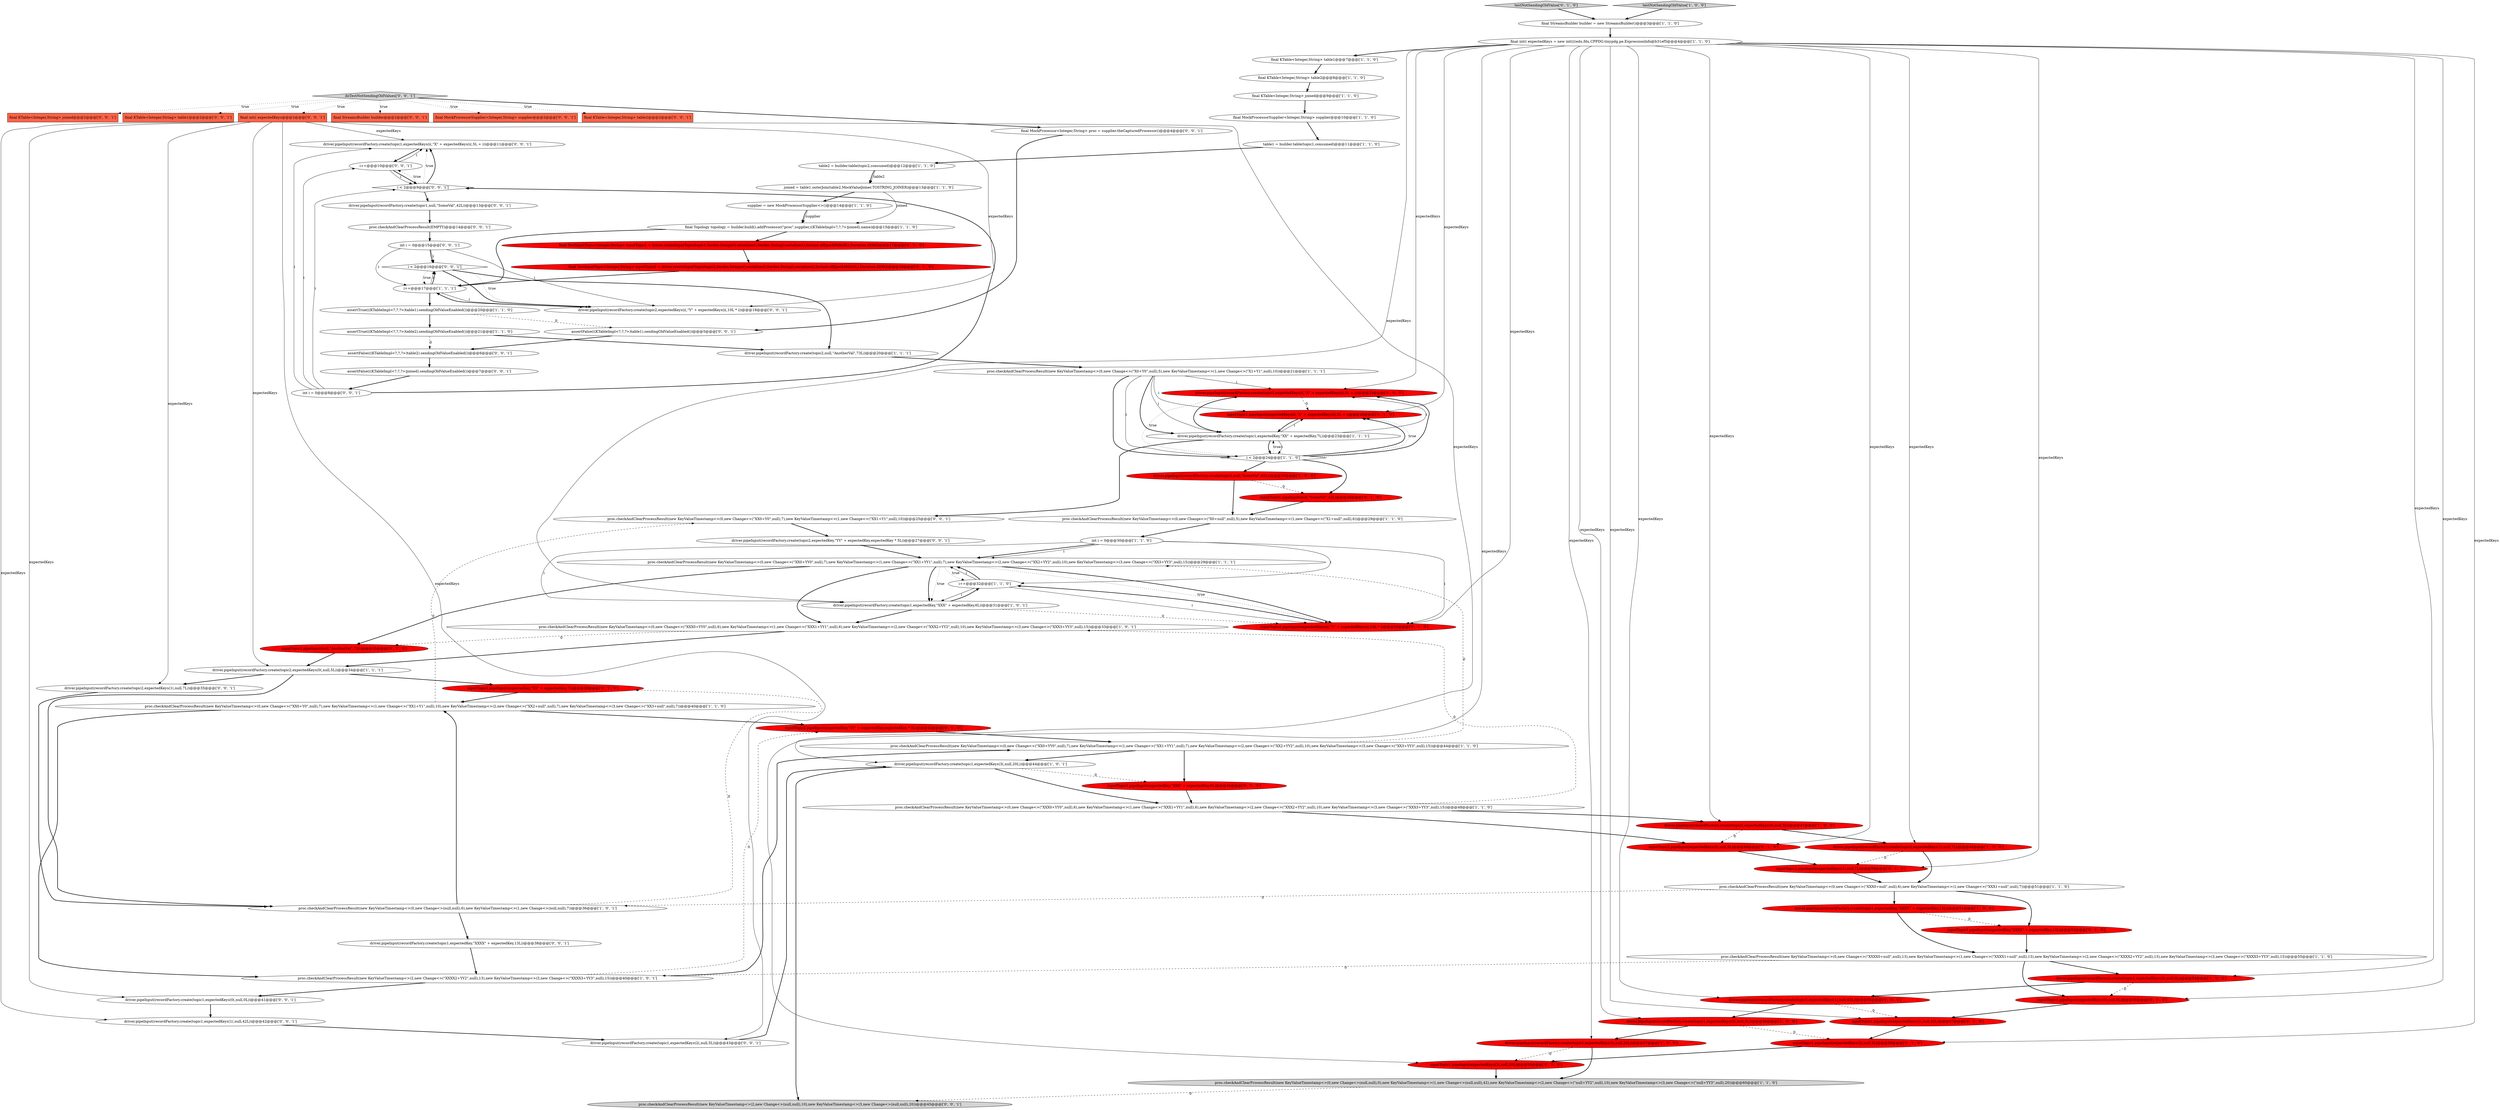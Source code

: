 digraph {
79 [style = filled, label = "proc.checkAndClearProcessResult(new KeyValueTimestamp<>(0,new Change<>(\"XX0+Y0\",null),7),new KeyValueTimestamp<>(1,new Change<>(\"XX1+Y1\",null),10))@@@25@@@['0', '0', '1']", fillcolor = white, shape = ellipse image = "AAA0AAABBB3BBB"];
82 [style = filled, label = "driver.pipeInput(recordFactory.create(topic1,null,\"SomeVal\",42L))@@@13@@@['0', '0', '1']", fillcolor = white, shape = ellipse image = "AAA0AAABBB3BBB"];
31 [style = filled, label = "driver.pipeInput(recordFactory.create(topic2,null,\"AnotherVal\",73L))@@@20@@@['1', '1', '1']", fillcolor = white, shape = ellipse image = "AAA0AAABBB1BBB"];
37 [style = filled, label = "final KTable<Integer,String> table2@@@8@@@['1', '1', '0']", fillcolor = white, shape = ellipse image = "AAA0AAABBB1BBB"];
47 [style = filled, label = "inputTopic1.pipeInput(expectedKeys(0(,null,0L)@@@56@@@['0', '1', '0']", fillcolor = red, shape = ellipse image = "AAA1AAABBB2BBB"];
12 [style = filled, label = "int i = 0@@@30@@@['1', '1', '0']", fillcolor = white, shape = ellipse image = "AAA0AAABBB1BBB"];
27 [style = filled, label = "driver.pipeInput(recordFactory.create(topic2,expectedKeys(0(,null,5L))@@@34@@@['1', '1', '1']", fillcolor = white, shape = ellipse image = "AAA0AAABBB1BBB"];
21 [style = filled, label = "driver.pipeInput(recordFactory.create(topic1,null,\"SomeVal\",42L))@@@26@@@['1', '0', '0']", fillcolor = red, shape = ellipse image = "AAA1AAABBB1BBB"];
10 [style = filled, label = "final int(( expectedKeys = new int((((edu.fdu.CPPDG.tinypdg.pe.ExpressionInfo@b31ef5@@@4@@@['1', '1', '0']", fillcolor = white, shape = ellipse image = "AAA0AAABBB1BBB"];
2 [style = filled, label = "proc.checkAndClearProcessResult(new KeyValueTimestamp<>(2,new Change<>(\"XXXX2+YY2\",null),13),new KeyValueTimestamp<>(3,new Change<>(\"XXXX3+YY3\",null),15))@@@40@@@['1', '0', '1']", fillcolor = white, shape = ellipse image = "AAA0AAABBB1BBB"];
77 [style = filled, label = "driver.pipeInput(recordFactory.create(topic1,expectedKeys(i(,\"X\" + expectedKeys(i(,5L + i))@@@11@@@['0', '0', '1']", fillcolor = white, shape = ellipse image = "AAA0AAABBB3BBB"];
11 [style = filled, label = "final MockProcessorSupplier<Integer,String> supplier@@@10@@@['1', '1', '0']", fillcolor = white, shape = ellipse image = "AAA0AAABBB1BBB"];
63 [style = filled, label = "final int(( expectedKeys@@@2@@@['0', '0', '1']", fillcolor = tomato, shape = box image = "AAA0AAABBB3BBB"];
57 [style = filled, label = "inputTopic1.pipeInput(expectedKey,\"XX\" + expectedKey,7L)@@@38@@@['0', '1', '0']", fillcolor = red, shape = ellipse image = "AAA1AAABBB2BBB"];
87 [style = filled, label = "final MockProcessorSupplier<Integer,String> supplier@@@2@@@['0', '0', '1']", fillcolor = tomato, shape = box image = "AAA0AAABBB3BBB"];
70 [style = filled, label = "doTestNotSendingOldValues['0', '0', '1']", fillcolor = lightgray, shape = diamond image = "AAA0AAABBB3BBB"];
75 [style = filled, label = "assertFalse(((KTableImpl<?,?,?>)table1).sendingOldValueEnabled())@@@5@@@['0', '0', '1']", fillcolor = white, shape = ellipse image = "AAA0AAABBB3BBB"];
81 [style = filled, label = "driver.pipeInput(recordFactory.create(topic1,expectedKey,\"XXXX\" + expectedKey,13L))@@@38@@@['0', '0', '1']", fillcolor = white, shape = ellipse image = "AAA0AAABBB3BBB"];
59 [style = filled, label = "inputTopic1.pipeInput(expectedKeys(2(,null,5L)@@@58@@@['0', '1', '0']", fillcolor = red, shape = ellipse image = "AAA1AAABBB2BBB"];
20 [style = filled, label = "i++@@@32@@@['1', '1', '0']", fillcolor = white, shape = ellipse image = "AAA0AAABBB1BBB"];
76 [style = filled, label = "assertFalse(((KTableImpl<?,?,?>)table2).sendingOldValueEnabled())@@@6@@@['0', '0', '1']", fillcolor = white, shape = ellipse image = "AAA0AAABBB3BBB"];
66 [style = filled, label = "i < 2@@@9@@@['0', '0', '1']", fillcolor = white, shape = diamond image = "AAA0AAABBB3BBB"];
34 [style = filled, label = "proc.checkAndClearProcessResult(new KeyValueTimestamp<>(0,new Change<>(\"X0+null\",null),5),new KeyValueTimestamp<>(1,new Change<>(\"X1+null\",null),6))@@@29@@@['1', '1', '0']", fillcolor = white, shape = ellipse image = "AAA0AAABBB1BBB"];
6 [style = filled, label = "driver.pipeInput(recordFactory.create(topic1,expectedKeys(0(,null,0L))@@@54@@@['1', '0', '0']", fillcolor = red, shape = ellipse image = "AAA1AAABBB1BBB"];
86 [style = filled, label = "driver.pipeInput(recordFactory.create(topic1,expectedKeys(1(,null,42L))@@@42@@@['0', '0', '1']", fillcolor = white, shape = ellipse image = "AAA0AAABBB3BBB"];
15 [style = filled, label = "proc.checkAndClearProcessResult(new KeyValueTimestamp<>(0,new Change<>(\"XX0+Y0\",null),7),new KeyValueTimestamp<>(1,new Change<>(\"XX1+Y1\",null),10),new KeyValueTimestamp<>(2,new Change<>(\"XX2+null\",null),7),new KeyValueTimestamp<>(3,new Change<>(\"XX3+null\",null),7))@@@40@@@['1', '1', '0']", fillcolor = white, shape = ellipse image = "AAA0AAABBB1BBB"];
60 [style = filled, label = "inputTopic1.pipeInput(expectedKeys(1(,null,42L)@@@57@@@['0', '1', '0']", fillcolor = red, shape = ellipse image = "AAA1AAABBB2BBB"];
16 [style = filled, label = "driver.pipeInput(recordFactory.create(topic1,expectedKeys(1(,null,42L))@@@55@@@['1', '0', '0']", fillcolor = red, shape = ellipse image = "AAA1AAABBB1BBB"];
49 [style = filled, label = "final TestInputTopic<Integer,String> inputTopic1 = driver.createInputTopic(topic1,Serdes.Integer().serializer(),Serdes.String().serializer(),Instant.ofEpochMilli(0L),Duration.ZERO)@@@17@@@['0', '1', '0']", fillcolor = red, shape = ellipse image = "AAA1AAABBB2BBB"];
5 [style = filled, label = "proc.checkAndClearProcessResult(new KeyValueTimestamp<>(0,new Change<>(\"XXXX0+null\",null),13),new KeyValueTimestamp<>(1,new Change<>(\"XXXX1+null\",null),13),new KeyValueTimestamp<>(2,new Change<>(\"XXXX2+YY2\",null),13),new KeyValueTimestamp<>(3,new Change<>(\"XXXX3+YY3\",null),15))@@@55@@@['1', '1', '0']", fillcolor = white, shape = ellipse image = "AAA0AAABBB1BBB"];
72 [style = filled, label = "proc.checkAndClearProcessResult(new KeyValueTimestamp<>(2,new Change<>(null,null),10),new KeyValueTimestamp<>(3,new Change<>(null,null),20))@@@45@@@['0', '0', '1']", fillcolor = lightgray, shape = ellipse image = "AAA0AAABBB3BBB"];
19 [style = filled, label = "driver.pipeInput(recordFactory.create(topic1,expectedKey,\"XXX\" + expectedKey,6L))@@@31@@@['1', '0', '1']", fillcolor = white, shape = ellipse image = "AAA0AAABBB1BBB"];
17 [style = filled, label = "driver.pipeInput(recordFactory.create(topic1,expectedKeys(i(,\"X\" + expectedKeys(i(,5L + i))@@@24@@@['1', '0', '0']", fillcolor = red, shape = ellipse image = "AAA1AAABBB1BBB"];
18 [style = filled, label = "i < 2@@@24@@@['1', '1', '0']", fillcolor = white, shape = diamond image = "AAA0AAABBB1BBB"];
62 [style = filled, label = "driver.pipeInput(recordFactory.create(topic2,expectedKey,\"YY\" + expectedKey,expectedKey * 5L))@@@27@@@['0', '0', '1']", fillcolor = white, shape = ellipse image = "AAA0AAABBB3BBB"];
67 [style = filled, label = "assertFalse(((KTableImpl<?,?,?>)joined).sendingOldValueEnabled())@@@7@@@['0', '0', '1']", fillcolor = white, shape = ellipse image = "AAA0AAABBB3BBB"];
51 [style = filled, label = "final TestInputTopic<Integer,String> inputTopic2 = driver.createInputTopic(topic2,Serdes.Integer().serializer(),Serdes.String().serializer(),Instant.ofEpochMilli(0L),Duration.ZERO)@@@18@@@['0', '1', '0']", fillcolor = red, shape = ellipse image = "AAA1AAABBB2BBB"];
25 [style = filled, label = "driver.pipeInput(recordFactory.create(topic1,expectedKeys(3(,null,20L))@@@57@@@['1', '0', '0']", fillcolor = red, shape = ellipse image = "AAA1AAABBB1BBB"];
44 [style = filled, label = "testNotSendingOldValue['0', '1', '0']", fillcolor = lightgray, shape = diamond image = "AAA0AAABBB2BBB"];
84 [style = filled, label = "int i = 0@@@15@@@['0', '0', '1']", fillcolor = white, shape = ellipse image = "AAA0AAABBB3BBB"];
7 [style = filled, label = "proc.checkAndClearProcessResult(new KeyValueTimestamp<>(0,new Change<>(\"XXX0+YY0\",null),6),new KeyValueTimestamp<>(1,new Change<>(\"XXX1+YY1\",null),6),new KeyValueTimestamp<>(2,new Change<>(\"XXX2+YY2\",null),10),new KeyValueTimestamp<>(3,new Change<>(\"XXX3+YY3\",null),15))@@@33@@@['1', '0', '1']", fillcolor = white, shape = ellipse image = "AAA0AAABBB1BBB"];
13 [style = filled, label = "driver.pipeInput(recordFactory.create(topic2,expectedKeys(1(,null,7L))@@@48@@@['1', '0', '0']", fillcolor = red, shape = ellipse image = "AAA1AAABBB1BBB"];
8 [style = filled, label = "proc.checkAndClearProcessResult(new KeyValueTimestamp<>(0,new Change<>(\"XX0+YY0\",null),7),new KeyValueTimestamp<>(1,new Change<>(\"XX1+YY1\",null),7),new KeyValueTimestamp<>(2,new Change<>(\"XX2+YY2\",null),10),new KeyValueTimestamp<>(3,new Change<>(\"XX3+YY3\",null),15))@@@44@@@['1', '1', '0']", fillcolor = white, shape = ellipse image = "AAA0AAABBB1BBB"];
4 [style = filled, label = "proc.checkAndClearProcessResult(new KeyValueTimestamp<>(0,new Change<>(\"XX0+YY0\",null),7),new KeyValueTimestamp<>(1,new Change<>(\"XX1+YY1\",null),7),new KeyValueTimestamp<>(2,new Change<>(\"XX2+YY2\",null),10),new KeyValueTimestamp<>(3,new Change<>(\"XX3+YY3\",null),15))@@@29@@@['1', '1', '1']", fillcolor = white, shape = ellipse image = "AAA0AAABBB1BBB"];
80 [style = filled, label = "final KTable<Integer,String> table2@@@2@@@['0', '0', '1']", fillcolor = tomato, shape = box image = "AAA0AAABBB3BBB"];
71 [style = filled, label = "final KTable<Integer,String> joined@@@2@@@['0', '0', '1']", fillcolor = tomato, shape = box image = "AAA0AAABBB3BBB"];
35 [style = filled, label = "final KTable<Integer,String> table1@@@7@@@['1', '1', '0']", fillcolor = white, shape = ellipse image = "AAA0AAABBB1BBB"];
50 [style = filled, label = "inputTopic2.pipeInput(expectedKey,\"YY\" + expectedKey,expectedKey * 5L)@@@42@@@['0', '1', '0']", fillcolor = red, shape = ellipse image = "AAA1AAABBB2BBB"];
48 [style = filled, label = "inputTopic1.pipeInput(expectedKey,\"XXX\" + expectedKey,6L)@@@46@@@['0', '1', '0']", fillcolor = red, shape = ellipse image = "AAA1AAABBB2BBB"];
53 [style = filled, label = "inputTopic1.pipeInput(expectedKeys(3(,null,20L)@@@59@@@['0', '1', '0']", fillcolor = red, shape = ellipse image = "AAA1AAABBB2BBB"];
39 [style = filled, label = "proc.checkAndClearProcessResult(new KeyValueTimestamp<>(0,new Change<>(null,null),6),new KeyValueTimestamp<>(1,new Change<>(null,null),7))@@@36@@@['1', '0', '1']", fillcolor = white, shape = ellipse image = "AAA0AAABBB1BBB"];
85 [style = filled, label = "final KTable<Integer,String> table1@@@2@@@['0', '0', '1']", fillcolor = tomato, shape = box image = "AAA0AAABBB3BBB"];
22 [style = filled, label = "table1 = builder.table(topic1,consumed)@@@11@@@['1', '1', '0']", fillcolor = white, shape = ellipse image = "AAA0AAABBB1BBB"];
0 [style = filled, label = "driver.pipeInput(recordFactory.create(topic1,expectedKeys(2(,null,5L))@@@56@@@['1', '0', '0']", fillcolor = red, shape = ellipse image = "AAA1AAABBB1BBB"];
29 [style = filled, label = "proc.checkAndClearProcessResult(new KeyValueTimestamp<>(0,new Change<>(\"XXX0+null\",null),6),new KeyValueTimestamp<>(1,new Change<>(\"XXX1+null\",null),7))@@@51@@@['1', '1', '0']", fillcolor = white, shape = ellipse image = "AAA0AAABBB1BBB"];
69 [style = filled, label = "i < 2@@@16@@@['0', '0', '1']", fillcolor = white, shape = diamond image = "AAA0AAABBB3BBB"];
24 [style = filled, label = "proc.checkAndClearProcessResult(new KeyValueTimestamp<>(0,new Change<>(\"XXX0+YY0\",null),6),new KeyValueTimestamp<>(1,new Change<>(\"XXX1+YY1\",null),6),new KeyValueTimestamp<>(2,new Change<>(\"XXX2+YY2\",null),10),new KeyValueTimestamp<>(3,new Change<>(\"XXX3+YY3\",null),15))@@@48@@@['1', '1', '0']", fillcolor = white, shape = ellipse image = "AAA0AAABBB1BBB"];
55 [style = filled, label = "inputTopic1.pipeInput(expectedKey,\"XXXX\" + expectedKey,13L)@@@53@@@['0', '1', '0']", fillcolor = red, shape = ellipse image = "AAA1AAABBB2BBB"];
73 [style = filled, label = "proc.checkAndClearProcessResult(EMPTY)@@@14@@@['0', '0', '1']", fillcolor = white, shape = ellipse image = "AAA0AAABBB3BBB"];
74 [style = filled, label = "driver.pipeInput(recordFactory.create(topic1,expectedKeys(2(,null,5L))@@@43@@@['0', '0', '1']", fillcolor = white, shape = ellipse image = "AAA0AAABBB3BBB"];
26 [style = filled, label = "i++@@@17@@@['1', '1', '1']", fillcolor = white, shape = ellipse image = "AAA0AAABBB1BBB"];
1 [style = filled, label = "table2 = builder.table(topic2,consumed)@@@12@@@['1', '1', '0']", fillcolor = white, shape = ellipse image = "AAA0AAABBB1BBB"];
33 [style = filled, label = "testNotSendingOldValue['1', '0', '0']", fillcolor = lightgray, shape = diamond image = "AAA0AAABBB1BBB"];
78 [style = filled, label = "driver.pipeInput(recordFactory.create(topic1,expectedKeys(0(,null,0L))@@@41@@@['0', '0', '1']", fillcolor = white, shape = ellipse image = "AAA0AAABBB3BBB"];
54 [style = filled, label = "inputTopic2.pipeInput(expectedKeys(i(,\"Y\" + expectedKeys(i(,10L * i)@@@33@@@['0', '1', '0']", fillcolor = red, shape = ellipse image = "AAA1AAABBB2BBB"];
61 [style = filled, label = "i++@@@10@@@['0', '0', '1']", fillcolor = white, shape = ellipse image = "AAA0AAABBB3BBB"];
56 [style = filled, label = "inputTopic2.pipeInput(null,\"AnotherVal\",73L)@@@35@@@['0', '1', '0']", fillcolor = red, shape = ellipse image = "AAA1AAABBB2BBB"];
38 [style = filled, label = "joined = table1.outerJoin(table2,MockValueJoiner.TOSTRING_JOINER)@@@13@@@['1', '1', '0']", fillcolor = white, shape = ellipse image = "AAA0AAABBB1BBB"];
58 [style = filled, label = "inputTopic2.pipeInput(expectedKeys(1(,null,7L)@@@50@@@['0', '1', '0']", fillcolor = red, shape = ellipse image = "AAA1AAABBB2BBB"];
64 [style = filled, label = "final MockProcessor<Integer,String> proc = supplier.theCapturedProcessor()@@@4@@@['0', '0', '1']", fillcolor = white, shape = ellipse image = "AAA0AAABBB3BBB"];
14 [style = filled, label = "assertTrue(((KTableImpl<?,?,?>)table2).sendingOldValueEnabled())@@@21@@@['1', '1', '0']", fillcolor = white, shape = ellipse image = "AAA0AAABBB1BBB"];
68 [style = filled, label = "final StreamsBuilder builder@@@2@@@['0', '0', '1']", fillcolor = tomato, shape = box image = "AAA0AAABBB3BBB"];
23 [style = filled, label = "driver.pipeInput(recordFactory.create(topic1,expectedKeys(3(,null,20L))@@@44@@@['1', '0', '1']", fillcolor = white, shape = ellipse image = "AAA0AAABBB1BBB"];
30 [style = filled, label = "final Topology topology = builder.build().addProcessor(\"proc\",supplier,((KTableImpl<?,?,?>)joined).name)@@@15@@@['1', '1', '0']", fillcolor = white, shape = ellipse image = "AAA0AAABBB1BBB"];
46 [style = filled, label = "inputTopic2.pipeInput(expectedKeys(0(,null,5L)@@@49@@@['0', '1', '0']", fillcolor = red, shape = ellipse image = "AAA1AAABBB2BBB"];
52 [style = filled, label = "inputTopic1.pipeInput(expectedKeys(i(,\"X\" + expectedKeys(i(,5L + i)@@@26@@@['0', '1', '0']", fillcolor = red, shape = ellipse image = "AAA1AAABBB2BBB"];
43 [style = filled, label = "driver.pipeInput(recordFactory.create(topic1,expectedKey,\"XX\" + expectedKey,7L))@@@23@@@['1', '1', '1']", fillcolor = white, shape = ellipse image = "AAA0AAABBB1BBB"];
9 [style = filled, label = "proc.checkAndClearProcessResult(new KeyValueTimestamp<>(0,new Change<>(null,null),0),new KeyValueTimestamp<>(1,new Change<>(null,null),42),new KeyValueTimestamp<>(2,new Change<>(\"null+YY2\",null),10),new KeyValueTimestamp<>(3,new Change<>(\"null+YY3\",null),20))@@@60@@@['1', '1', '0']", fillcolor = lightgray, shape = ellipse image = "AAA0AAABBB1BBB"];
42 [style = filled, label = "final StreamsBuilder builder = new StreamsBuilder()@@@3@@@['1', '1', '0']", fillcolor = white, shape = ellipse image = "AAA0AAABBB1BBB"];
40 [style = filled, label = "driver.pipeInput(recordFactory.create(topic2,expectedKeys(0(,null,5L))@@@47@@@['1', '0', '0']", fillcolor = red, shape = ellipse image = "AAA1AAABBB1BBB"];
45 [style = filled, label = "inputTopic1.pipeInput(null,\"SomeVal\",42L)@@@28@@@['0', '1', '0']", fillcolor = red, shape = ellipse image = "AAA1AAABBB2BBB"];
32 [style = filled, label = "proc.checkAndClearProcessResult(new KeyValueTimestamp<>(0,new Change<>(\"X0+Y0\",null),5),new KeyValueTimestamp<>(1,new Change<>(\"X1+Y1\",null),10))@@@21@@@['1', '1', '1']", fillcolor = white, shape = ellipse image = "AAA0AAABBB1BBB"];
88 [style = filled, label = "driver.pipeInput(recordFactory.create(topic2,expectedKeys(1(,null,7L))@@@35@@@['0', '0', '1']", fillcolor = white, shape = ellipse image = "AAA0AAABBB3BBB"];
28 [style = filled, label = "supplier = new MockProcessorSupplier<>()@@@14@@@['1', '1', '0']", fillcolor = white, shape = ellipse image = "AAA0AAABBB1BBB"];
3 [style = filled, label = "final KTable<Integer,String> joined@@@9@@@['1', '1', '0']", fillcolor = white, shape = ellipse image = "AAA0AAABBB1BBB"];
36 [style = filled, label = "assertTrue(((KTableImpl<?,?,?>)table1).sendingOldValueEnabled())@@@20@@@['1', '1', '0']", fillcolor = white, shape = ellipse image = "AAA0AAABBB1BBB"];
65 [style = filled, label = "driver.pipeInput(recordFactory.create(topic2,expectedKeys(i(,\"Y\" + expectedKeys(i(,10L * i))@@@18@@@['0', '0', '1']", fillcolor = white, shape = ellipse image = "AAA0AAABBB3BBB"];
83 [style = filled, label = "int i = 0@@@8@@@['0', '0', '1']", fillcolor = white, shape = ellipse image = "AAA0AAABBB3BBB"];
41 [style = filled, label = "driver.pipeInput(recordFactory.create(topic1,expectedKey,\"XXXX\" + expectedKey,13L))@@@51@@@['1', '0', '0']", fillcolor = red, shape = ellipse image = "AAA1AAABBB1BBB"];
27->88 [style = bold, label=""];
16->0 [style = bold, label=""];
61->66 [style = bold, label=""];
70->64 [style = bold, label=""];
23->48 [style = dashed, label="0"];
63->23 [style = solid, label="expectedKeys"];
56->27 [style = bold, label=""];
84->26 [style = solid, label="i"];
10->35 [style = bold, label=""];
49->51 [style = bold, label=""];
83->77 [style = solid, label="i"];
30->49 [style = bold, label=""];
10->6 [style = solid, label="expectedKeys"];
43->18 [style = bold, label=""];
17->52 [style = dashed, label="0"];
40->13 [style = bold, label=""];
0->59 [style = dashed, label="0"];
7->56 [style = dashed, label="0"];
18->45 [style = bold, label=""];
37->3 [style = bold, label=""];
10->59 [style = solid, label="expectedKeys"];
61->66 [style = solid, label="i"];
13->58 [style = dashed, label="0"];
81->2 [style = bold, label=""];
70->80 [style = dotted, label="true"];
10->58 [style = solid, label="expectedKeys"];
77->61 [style = bold, label=""];
63->86 [style = solid, label="expectedKeys"];
43->52 [style = solid, label="i"];
26->69 [style = solid, label="i"];
70->63 [style = dotted, label="true"];
35->37 [style = bold, label=""];
0->25 [style = bold, label=""];
33->42 [style = bold, label=""];
74->23 [style = bold, label=""];
10->25 [style = solid, label="expectedKeys"];
63->78 [style = solid, label="expectedKeys"];
23->72 [style = bold, label=""];
51->26 [style = bold, label=""];
83->61 [style = solid, label="i"];
15->79 [style = dashed, label="0"];
20->54 [style = solid, label="i"];
14->76 [style = dashed, label="0"];
10->13 [style = solid, label="expectedKeys"];
32->18 [style = bold, label=""];
47->60 [style = bold, label=""];
48->24 [style = bold, label=""];
24->46 [style = bold, label=""];
38->30 [style = solid, label="joined"];
10->54 [style = solid, label="expectedKeys"];
69->26 [style = dotted, label="true"];
1->38 [style = bold, label=""];
10->52 [style = solid, label="expectedKeys"];
36->75 [style = dashed, label="0"];
6->47 [style = dashed, label="0"];
66->77 [style = dotted, label="true"];
32->52 [style = solid, label="i"];
83->66 [style = bold, label=""];
8->23 [style = bold, label=""];
12->20 [style = solid, label="i"];
28->30 [style = bold, label=""];
12->19 [style = solid, label="i"];
19->54 [style = dashed, label="0"];
38->28 [style = bold, label=""];
19->20 [style = bold, label=""];
15->50 [style = bold, label=""];
30->26 [style = bold, label=""];
4->19 [style = bold, label=""];
3->11 [style = bold, label=""];
39->81 [style = bold, label=""];
24->40 [style = bold, label=""];
12->54 [style = solid, label="i"];
2->50 [style = dashed, label="0"];
55->5 [style = bold, label=""];
73->84 [style = bold, label=""];
10->19 [style = solid, label="expectedKeys"];
36->14 [style = bold, label=""];
20->19 [style = solid, label="i"];
84->65 [style = solid, label="i"];
64->75 [style = bold, label=""];
69->31 [style = bold, label=""];
78->86 [style = bold, label=""];
84->69 [style = bold, label=""];
70->85 [style = dotted, label="true"];
1->38 [style = solid, label="table2"];
70->71 [style = dotted, label="true"];
21->45 [style = dashed, label="0"];
10->40 [style = solid, label="expectedKeys"];
70->68 [style = dotted, label="true"];
4->56 [style = bold, label=""];
86->74 [style = bold, label=""];
10->47 [style = solid, label="expectedKeys"];
32->18 [style = solid, label="i"];
5->6 [style = bold, label=""];
10->60 [style = solid, label="expectedKeys"];
18->17 [style = dotted, label="true"];
8->4 [style = dashed, label="0"];
32->43 [style = solid, label="i"];
43->17 [style = solid, label="i"];
10->17 [style = solid, label="expectedKeys"];
18->43 [style = dotted, label="true"];
44->42 [style = bold, label=""];
65->26 [style = bold, label=""];
10->0 [style = solid, label="expectedKeys"];
88->39 [style = bold, label=""];
31->32 [style = bold, label=""];
25->9 [style = bold, label=""];
21->34 [style = bold, label=""];
25->53 [style = dashed, label="0"];
4->54 [style = dotted, label="true"];
5->2 [style = dashed, label="0"];
4->7 [style = bold, label=""];
24->7 [style = dashed, label="0"];
4->54 [style = bold, label=""];
59->53 [style = bold, label=""];
17->43 [style = bold, label=""];
29->55 [style = bold, label=""];
52->43 [style = bold, label=""];
27->39 [style = bold, label=""];
26->65 [style = solid, label="i"];
76->67 [style = bold, label=""];
57->15 [style = bold, label=""];
66->82 [style = bold, label=""];
2->78 [style = bold, label=""];
14->31 [style = bold, label=""];
16->60 [style = dashed, label="0"];
11->22 [style = bold, label=""];
9->72 [style = dashed, label="0"];
20->4 [style = solid, label="i"];
22->1 [style = bold, label=""];
18->21 [style = bold, label=""];
67->83 [style = bold, label=""];
75->76 [style = bold, label=""];
79->62 [style = bold, label=""];
53->9 [style = bold, label=""];
61->77 [style = solid, label="i"];
18->52 [style = bold, label=""];
26->69 [style = bold, label=""];
18->52 [style = dotted, label="true"];
69->65 [style = dotted, label="true"];
63->74 [style = solid, label="expectedKeys"];
4->19 [style = dotted, label="true"];
69->65 [style = bold, label=""];
66->77 [style = bold, label=""];
39->15 [style = bold, label=""];
15->2 [style = bold, label=""];
63->27 [style = solid, label="expectedKeys"];
66->61 [style = dotted, label="true"];
41->55 [style = dashed, label="0"];
62->4 [style = bold, label=""];
29->41 [style = bold, label=""];
26->36 [style = bold, label=""];
10->16 [style = solid, label="expectedKeys"];
39->57 [style = dashed, label="0"];
29->39 [style = dashed, label="0"];
4->20 [style = dotted, label="true"];
18->17 [style = bold, label=""];
54->20 [style = bold, label=""];
46->58 [style = bold, label=""];
43->18 [style = solid, label="i"];
32->43 [style = bold, label=""];
60->59 [style = bold, label=""];
34->12 [style = bold, label=""];
63->77 [style = solid, label="expectedKeys"];
63->65 [style = solid, label="expectedKeys"];
20->4 [style = bold, label=""];
5->47 [style = bold, label=""];
10->46 [style = solid, label="expectedKeys"];
8->48 [style = bold, label=""];
83->66 [style = solid, label="i"];
84->69 [style = solid, label="i"];
40->46 [style = dashed, label="0"];
13->29 [style = bold, label=""];
23->24 [style = bold, label=""];
43->79 [style = bold, label=""];
70->87 [style = dotted, label="true"];
58->29 [style = bold, label=""];
12->4 [style = bold, label=""];
27->57 [style = bold, label=""];
63->88 [style = solid, label="expectedKeys"];
6->16 [style = bold, label=""];
32->17 [style = solid, label="i"];
12->4 [style = solid, label="i"];
42->10 [style = bold, label=""];
10->53 [style = solid, label="expectedKeys"];
7->27 [style = bold, label=""];
50->8 [style = bold, label=""];
28->30 [style = solid, label="supplier"];
19->7 [style = bold, label=""];
45->34 [style = bold, label=""];
2->8 [style = bold, label=""];
82->73 [style = bold, label=""];
41->5 [style = bold, label=""];
}
